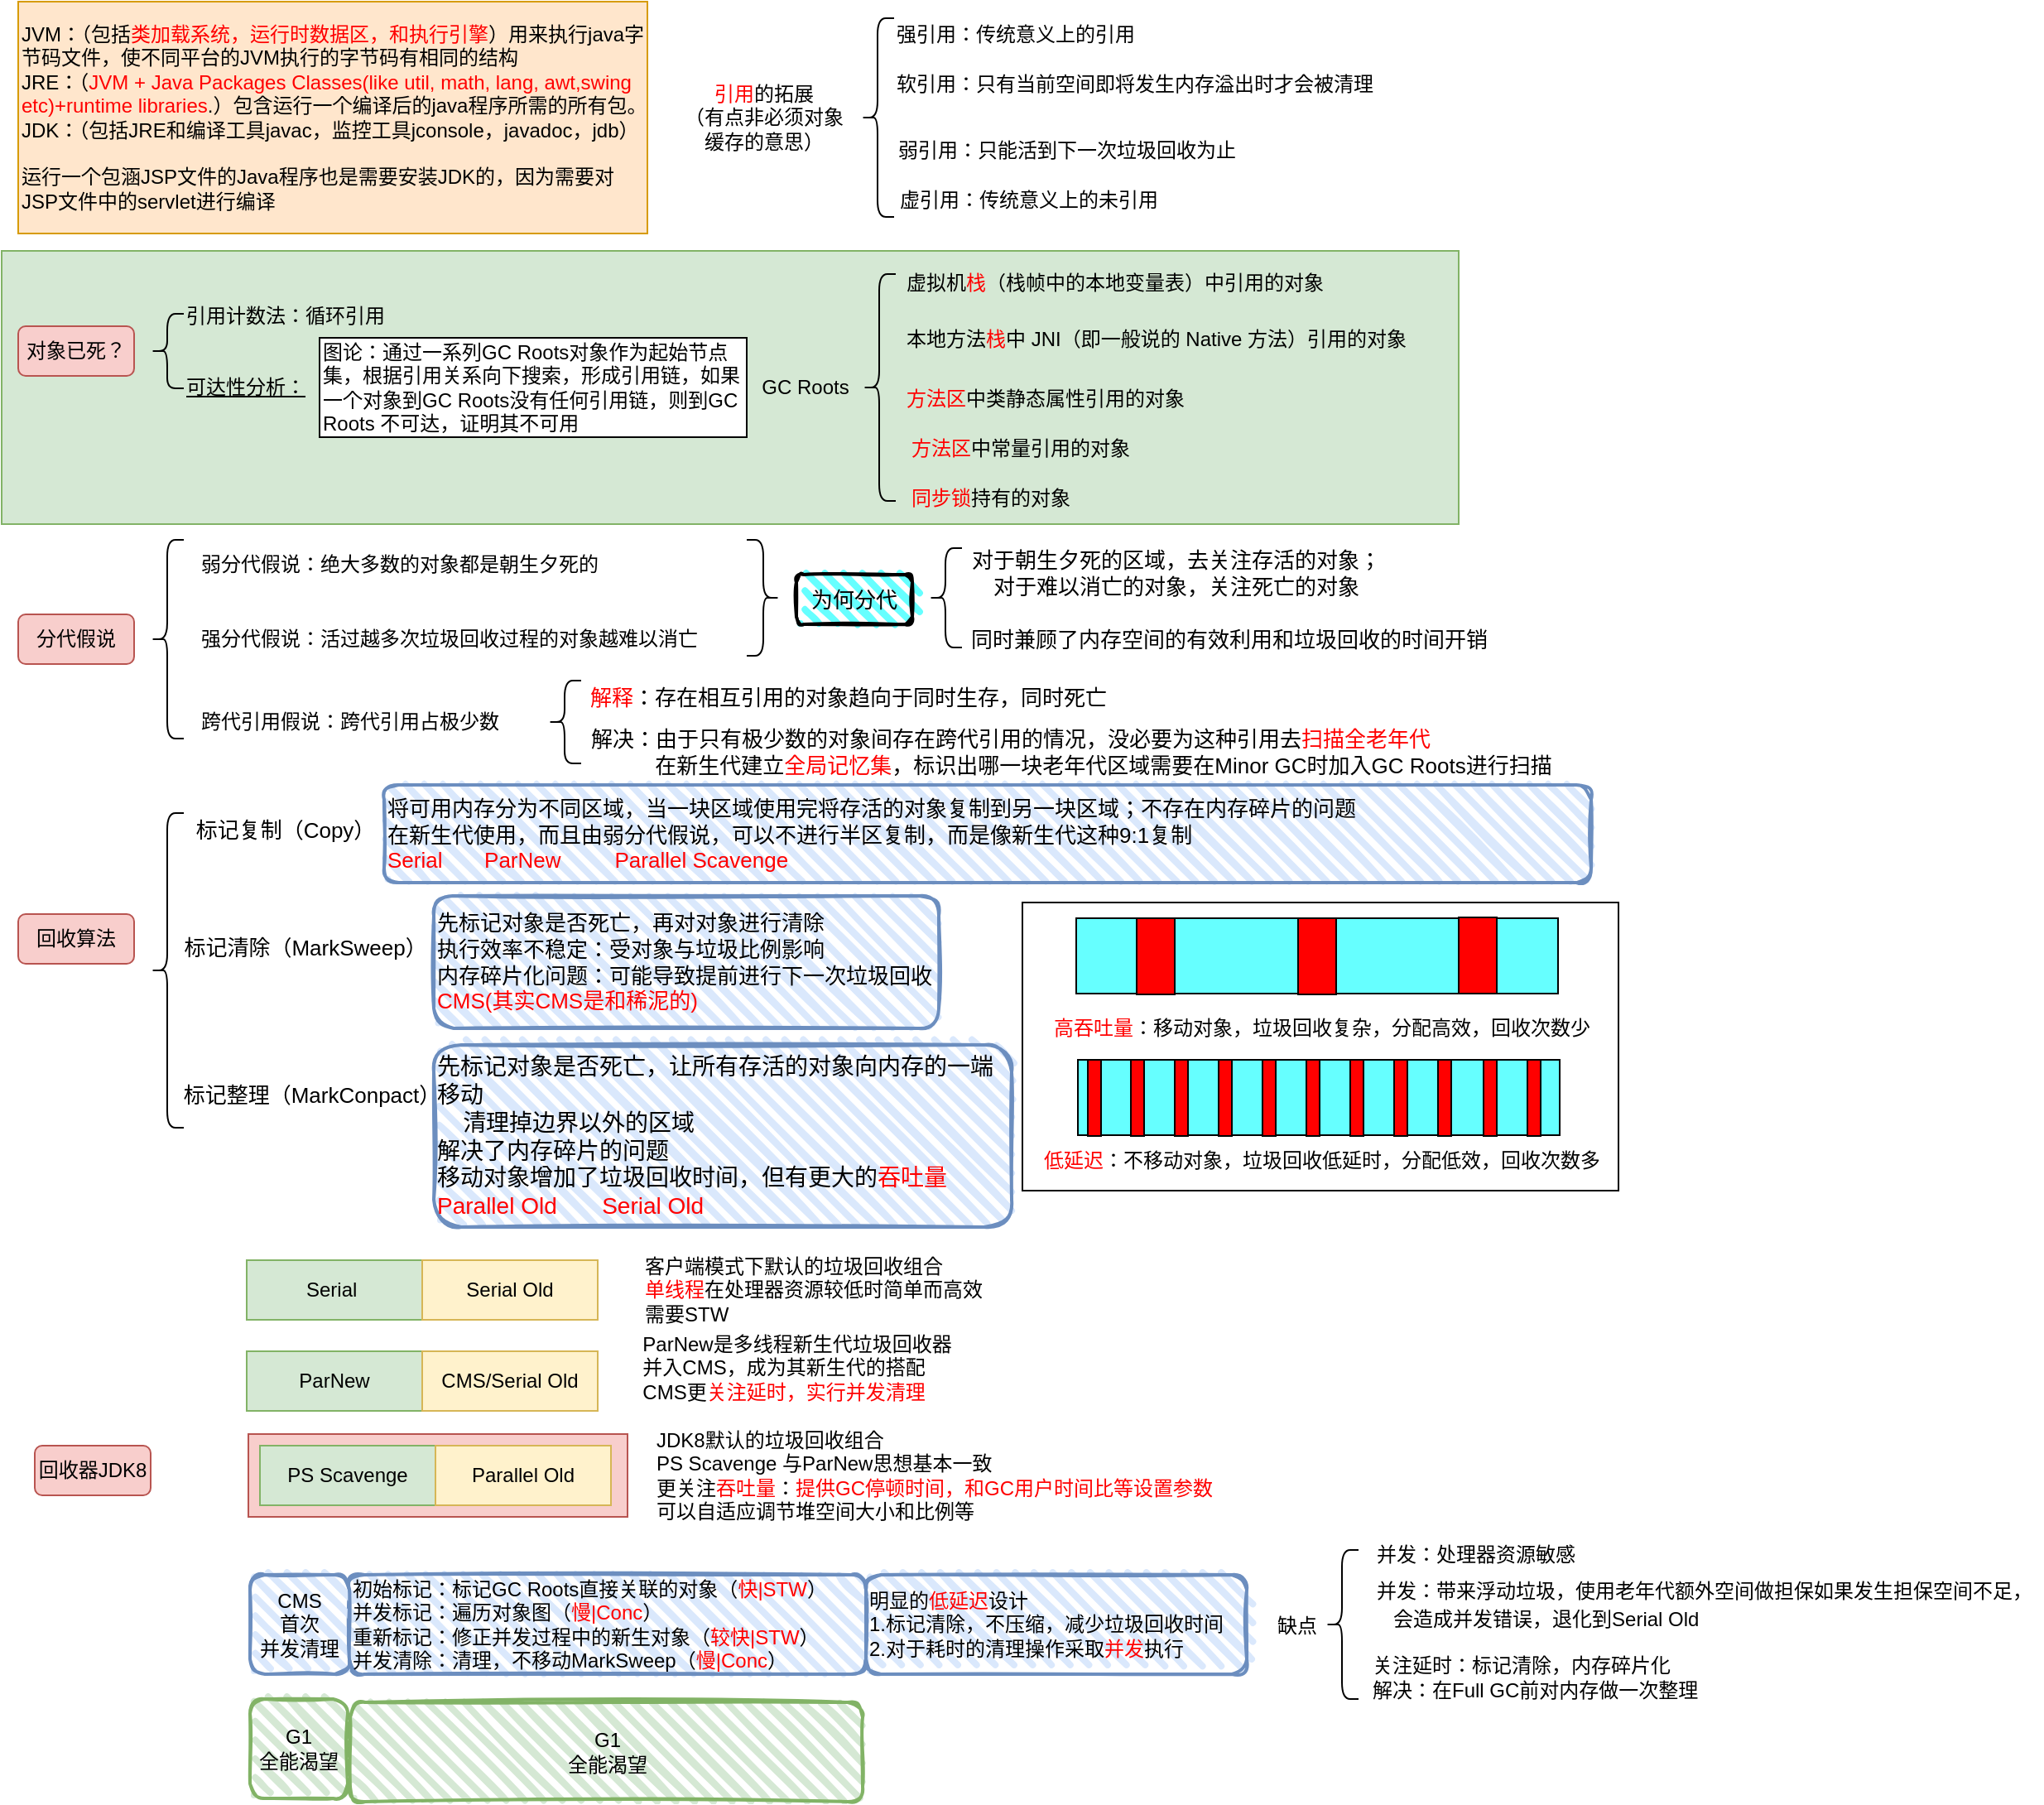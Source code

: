 <mxfile version="17.4.4" type="github">
  <diagram id="cyJsS7ivkHpWse9aPu4b" name="Page-1">
    <mxGraphModel dx="981" dy="548" grid="1" gridSize="10" guides="1" tooltips="1" connect="1" arrows="1" fold="1" page="1" pageScale="1" pageWidth="850" pageHeight="1100" math="0" shadow="0">
      <root>
        <mxCell id="0" />
        <mxCell id="1" parent="0" />
        <mxCell id="plugZ318Kx3CzQZgdIX9-83" value="" style="rounded=0;whiteSpace=wrap;html=1;shadow=0;fontSize=12;strokeColor=#b85450;fillColor=#f8cecc;" parent="1" vertex="1">
          <mxGeometry x="149" y="875" width="229" height="50" as="geometry" />
        </mxCell>
        <mxCell id="plugZ318Kx3CzQZgdIX9-18" value="" style="rounded=0;whiteSpace=wrap;html=1;fillColor=#d5e8d4;strokeColor=#82b366;" parent="1" vertex="1">
          <mxGeometry y="160.5" width="880" height="165" as="geometry" />
        </mxCell>
        <mxCell id="mPPLmPChkx4s_wyopT-2-1" value="JVM：（包括&lt;font color=&quot;#ff0000&quot;&gt;类加载系统，运行时数据区，和执行引擎&lt;/font&gt;）用来执行java字节码文件，使不同平台的JVM执行的字节码有相同的结构&lt;br&gt;JRE：（&lt;font color=&quot;#ff0000&quot;&gt;JVM + Java Packages Classes(like util, math, lang, awt,swing etc)+runtime libraries&lt;/font&gt;.）包含运行一个编译后的java程序所需的所有包。&lt;br&gt;JDK：（包括JRE和编译工具javac，监控工具jconsole，javadoc，jdb）&lt;br&gt;&lt;br&gt;运行一个包涵JSP文件的Java程序也是需要安装JDK的，因为需要对JSP文件中的servlet进行编译" style="rounded=0;whiteSpace=wrap;html=1;align=left;fillColor=#ffe6cc;strokeColor=#d79b00;" parent="1" vertex="1">
          <mxGeometry x="10" y="10" width="380" height="140" as="geometry" />
        </mxCell>
        <mxCell id="plugZ318Kx3CzQZgdIX9-1" value="对象已死？" style="rounded=1;whiteSpace=wrap;html=1;fillColor=#f8cecc;strokeColor=#b85450;" parent="1" vertex="1">
          <mxGeometry x="10" y="206" width="70" height="30" as="geometry" />
        </mxCell>
        <mxCell id="plugZ318Kx3CzQZgdIX9-2" value="" style="shape=curlyBracket;whiteSpace=wrap;html=1;rounded=1;" parent="1" vertex="1">
          <mxGeometry x="90" y="198.5" width="20" height="45" as="geometry" />
        </mxCell>
        <mxCell id="plugZ318Kx3CzQZgdIX9-6" value="引用计数法：循环引用" style="text;html=1;align=center;verticalAlign=middle;resizable=0;points=[];autosize=1;strokeColor=none;fillColor=none;" parent="1" vertex="1">
          <mxGeometry x="101" y="190" width="140" height="20" as="geometry" />
        </mxCell>
        <mxCell id="plugZ318Kx3CzQZgdIX9-7" value="&lt;u&gt;可达性分析：&lt;/u&gt;" style="text;html=1;align=center;verticalAlign=middle;resizable=0;points=[];autosize=1;strokeColor=none;fillColor=none;" parent="1" vertex="1">
          <mxGeometry x="102" y="233" width="90" height="20" as="geometry" />
        </mxCell>
        <mxCell id="plugZ318Kx3CzQZgdIX9-9" value="图论：通过一系列GC Roots对象作为起始节点集，根据引用关系向下搜索，形成引用链，如果一个对象到GC Roots没有任何引用链，则到GC Roots 不可达，证明其不可用" style="rounded=0;whiteSpace=wrap;html=1;align=left;" parent="1" vertex="1">
          <mxGeometry x="192" y="213" width="258" height="60" as="geometry" />
        </mxCell>
        <mxCell id="plugZ318Kx3CzQZgdIX9-10" value="" style="shape=curlyBracket;whiteSpace=wrap;html=1;rounded=1;" parent="1" vertex="1">
          <mxGeometry x="520" y="174.5" width="20" height="137" as="geometry" />
        </mxCell>
        <mxCell id="plugZ318Kx3CzQZgdIX9-11" value="虚拟机&lt;font color=&quot;#ff0000&quot;&gt;栈&lt;/font&gt;（栈帧中的本地变量表）中引用的对象" style="text;html=1;align=center;verticalAlign=middle;resizable=0;points=[];autosize=1;strokeColor=none;fillColor=none;" parent="1" vertex="1">
          <mxGeometry x="537" y="170" width="270" height="20" as="geometry" />
        </mxCell>
        <mxCell id="plugZ318Kx3CzQZgdIX9-13" value="本地方法&lt;font color=&quot;#ff0000&quot;&gt;栈&lt;/font&gt;中 JNI（即一般说的 Native 方法）引用的对象" style="text;html=1;align=center;verticalAlign=middle;resizable=0;points=[];autosize=1;strokeColor=none;fillColor=none;" parent="1" vertex="1">
          <mxGeometry x="537" y="203.5" width="320" height="20" as="geometry" />
        </mxCell>
        <mxCell id="plugZ318Kx3CzQZgdIX9-14" value="&lt;font color=&quot;#ff0000&quot;&gt;方法区&lt;/font&gt;中类静态属性引用的对象" style="text;html=1;align=center;verticalAlign=middle;resizable=0;points=[];autosize=1;strokeColor=none;fillColor=none;" parent="1" vertex="1">
          <mxGeometry x="540" y="240" width="180" height="20" as="geometry" />
        </mxCell>
        <mxCell id="plugZ318Kx3CzQZgdIX9-15" value="&lt;font color=&quot;#ff0000&quot;&gt;方法区&lt;/font&gt;中常量引用的对象" style="text;html=1;align=center;verticalAlign=middle;resizable=0;points=[];autosize=1;strokeColor=none;fillColor=none;" parent="1" vertex="1">
          <mxGeometry x="540" y="270" width="150" height="20" as="geometry" />
        </mxCell>
        <mxCell id="plugZ318Kx3CzQZgdIX9-16" value="&lt;font color=&quot;#000000&quot;&gt;GC Roots&lt;/font&gt;" style="text;html=1;align=center;verticalAlign=middle;resizable=0;points=[];autosize=1;strokeColor=none;fillColor=none;fontColor=#FF0000;" parent="1" vertex="1">
          <mxGeometry x="450" y="233" width="70" height="20" as="geometry" />
        </mxCell>
        <mxCell id="plugZ318Kx3CzQZgdIX9-17" value="&lt;font color=&quot;#ff0000&quot;&gt;同步锁&lt;/font&gt;持有的对象" style="text;html=1;align=center;verticalAlign=middle;resizable=0;points=[];autosize=1;strokeColor=none;fillColor=none;" parent="1" vertex="1">
          <mxGeometry x="542" y="300" width="110" height="20" as="geometry" />
        </mxCell>
        <mxCell id="plugZ318Kx3CzQZgdIX9-19" value="引用&lt;font color=&quot;#000000&quot;&gt;的拓展&lt;br&gt;（有点非必须对象&lt;br&gt;缓存的意思）&lt;br&gt;&lt;/font&gt;" style="text;html=1;align=center;verticalAlign=middle;resizable=0;points=[];autosize=1;strokeColor=none;fillColor=none;fontColor=#FF0000;" parent="1" vertex="1">
          <mxGeometry x="405" y="55" width="110" height="50" as="geometry" />
        </mxCell>
        <mxCell id="plugZ318Kx3CzQZgdIX9-21" value="" style="shape=curlyBracket;whiteSpace=wrap;html=1;rounded=1;fontColor=#000000;" parent="1" vertex="1">
          <mxGeometry x="519" y="20" width="20" height="120" as="geometry" />
        </mxCell>
        <mxCell id="plugZ318Kx3CzQZgdIX9-22" value="强引用：传统意义上的引用" style="text;html=1;align=center;verticalAlign=middle;resizable=0;points=[];autosize=1;strokeColor=none;fillColor=none;fontColor=#000000;" parent="1" vertex="1">
          <mxGeometry x="532" y="20" width="160" height="20" as="geometry" />
        </mxCell>
        <mxCell id="plugZ318Kx3CzQZgdIX9-23" value="软引用：只有当前空间即将发生内存溢出时才会被清理" style="text;html=1;align=center;verticalAlign=middle;resizable=0;points=[];autosize=1;strokeColor=none;fillColor=none;fontColor=#000000;" parent="1" vertex="1">
          <mxGeometry x="534" y="50" width="300" height="20" as="geometry" />
        </mxCell>
        <mxCell id="plugZ318Kx3CzQZgdIX9-24" value="弱引用：只能活到下一次垃圾回收为止" style="text;html=1;align=center;verticalAlign=middle;resizable=0;points=[];autosize=1;strokeColor=none;fillColor=none;fontColor=#000000;" parent="1" vertex="1">
          <mxGeometry x="533" y="90" width="220" height="20" as="geometry" />
        </mxCell>
        <mxCell id="plugZ318Kx3CzQZgdIX9-25" value="虚引用：传统意义上的未引用" style="text;html=1;align=center;verticalAlign=middle;resizable=0;points=[];autosize=1;strokeColor=none;fillColor=none;fontColor=#000000;" parent="1" vertex="1">
          <mxGeometry x="535" y="120" width="170" height="20" as="geometry" />
        </mxCell>
        <mxCell id="plugZ318Kx3CzQZgdIX9-26" value="分代假说" style="rounded=1;whiteSpace=wrap;html=1;fillColor=#f8cecc;strokeColor=#b85450;" parent="1" vertex="1">
          <mxGeometry x="10" y="380" width="70" height="30" as="geometry" />
        </mxCell>
        <mxCell id="plugZ318Kx3CzQZgdIX9-27" value="" style="shape=curlyBracket;whiteSpace=wrap;html=1;rounded=1;fontColor=#FF0000;" parent="1" vertex="1">
          <mxGeometry x="90" y="335" width="20" height="120" as="geometry" />
        </mxCell>
        <mxCell id="plugZ318Kx3CzQZgdIX9-28" value="&lt;font color=&quot;#000000&quot;&gt;弱分代假说：绝大多数的对象都是朝生夕死的&lt;/font&gt;" style="text;html=1;align=center;verticalAlign=middle;resizable=0;points=[];autosize=1;strokeColor=none;fillColor=none;fontColor=#FF0000;" parent="1" vertex="1">
          <mxGeometry x="110" y="340" width="260" height="20" as="geometry" />
        </mxCell>
        <mxCell id="plugZ318Kx3CzQZgdIX9-29" value="强分代假说：活过越多次垃圾回收过程的对象越难以消亡" style="text;html=1;align=center;verticalAlign=middle;resizable=0;points=[];autosize=1;strokeColor=none;fillColor=none;fontColor=#000000;" parent="1" vertex="1">
          <mxGeometry x="110" y="385" width="320" height="20" as="geometry" />
        </mxCell>
        <mxCell id="plugZ318Kx3CzQZgdIX9-30" value="跨代引用假说：跨代引用占极少数" style="text;html=1;align=center;verticalAlign=middle;resizable=0;points=[];autosize=1;strokeColor=none;fillColor=none;fontColor=#000000;" parent="1" vertex="1">
          <mxGeometry x="110" y="435" width="200" height="20" as="geometry" />
        </mxCell>
        <mxCell id="plugZ318Kx3CzQZgdIX9-31" value="" style="shape=curlyBracket;whiteSpace=wrap;html=1;rounded=1;flipH=1;fontColor=#000000;" parent="1" vertex="1">
          <mxGeometry x="450" y="335" width="20" height="70" as="geometry" />
        </mxCell>
        <mxCell id="plugZ318Kx3CzQZgdIX9-34" value="&lt;font style=&quot;font-size: 13px&quot;&gt;为何分代&lt;/font&gt;" style="rounded=1;whiteSpace=wrap;html=1;strokeWidth=2;fillWeight=4;hachureGap=8;hachureAngle=45;fillColor=#66FFFF;sketch=1;shadow=0;fontColor=#000000;" parent="1" vertex="1">
          <mxGeometry x="480" y="356" width="70" height="30" as="geometry" />
        </mxCell>
        <mxCell id="plugZ318Kx3CzQZgdIX9-35" value="" style="shape=curlyBracket;whiteSpace=wrap;html=1;rounded=1;shadow=0;fontSize=13;fontColor=#000000;fillColor=#66FFFF;" parent="1" vertex="1">
          <mxGeometry x="560" y="340" width="20" height="60" as="geometry" />
        </mxCell>
        <mxCell id="plugZ318Kx3CzQZgdIX9-36" value="对于朝生夕死的区域，去关注存活的对象；&lt;br&gt;对于难以消亡的对象，关注死亡的对象" style="text;html=1;align=center;verticalAlign=middle;resizable=0;points=[];autosize=1;strokeColor=none;fillColor=none;fontSize=13;fontColor=#000000;" parent="1" vertex="1">
          <mxGeometry x="579" y="335" width="260" height="40" as="geometry" />
        </mxCell>
        <mxCell id="plugZ318Kx3CzQZgdIX9-37" value="同时兼顾了内存空间的有效利用和垃圾回收的时间开销" style="text;html=1;align=center;verticalAlign=middle;resizable=0;points=[];autosize=1;strokeColor=none;fillColor=none;fontSize=13;fontColor=#000000;" parent="1" vertex="1">
          <mxGeometry x="576" y="385" width="330" height="20" as="geometry" />
        </mxCell>
        <mxCell id="plugZ318Kx3CzQZgdIX9-38" value="" style="shape=curlyBracket;whiteSpace=wrap;html=1;rounded=1;shadow=0;fontSize=13;fontColor=#000000;fillColor=#66FFFF;" parent="1" vertex="1">
          <mxGeometry x="330" y="420" width="20" height="50" as="geometry" />
        </mxCell>
        <mxCell id="plugZ318Kx3CzQZgdIX9-39" value="&lt;font color=&quot;#ff0000&quot;&gt;解释&lt;/font&gt;：存在相互引用的对象趋向于同时生存，同时死亡" style="text;html=1;align=center;verticalAlign=middle;resizable=0;points=[];autosize=1;strokeColor=none;fillColor=none;fontSize=13;fontColor=#000000;" parent="1" vertex="1">
          <mxGeometry x="346" y="420" width="330" height="20" as="geometry" />
        </mxCell>
        <mxCell id="plugZ318Kx3CzQZgdIX9-42" value="&lt;font color=&quot;#000000&quot;&gt;解决：由于只有极少数的对象间存在跨代引用的情况，没必要为这种引用去&lt;/font&gt;扫描全老年代&lt;br&gt;&lt;font color=&quot;#000000&quot;&gt;&amp;nbsp; &amp;nbsp; &amp;nbsp; &amp;nbsp; &amp;nbsp; &amp;nbsp; &amp;nbsp; &amp;nbsp; &amp;nbsp; &amp;nbsp; &amp;nbsp; &amp;nbsp; &amp;nbsp; &amp;nbsp; &amp;nbsp; &amp;nbsp;在新生代建立&lt;/font&gt;全局记忆集&lt;font color=&quot;#000000&quot;&gt;，标识出哪一块老年代区域需要在Minor GC时加入GC Roots进行扫描&lt;/font&gt;" style="text;html=1;align=center;verticalAlign=middle;resizable=0;points=[];autosize=1;strokeColor=none;fillColor=none;fontSize=13;fontColor=#FF0000;" parent="1" vertex="1">
          <mxGeometry x="274" y="443" width="670" height="40" as="geometry" />
        </mxCell>
        <mxCell id="plugZ318Kx3CzQZgdIX9-43" value="回收算法" style="rounded=1;whiteSpace=wrap;html=1;fillColor=#f8cecc;strokeColor=#b85450;" parent="1" vertex="1">
          <mxGeometry x="10" y="561" width="70" height="30" as="geometry" />
        </mxCell>
        <mxCell id="plugZ318Kx3CzQZgdIX9-44" value="回收器JDK8" style="rounded=1;whiteSpace=wrap;html=1;fillColor=#f8cecc;strokeColor=#b85450;" parent="1" vertex="1">
          <mxGeometry x="20" y="882" width="70" height="30" as="geometry" />
        </mxCell>
        <mxCell id="plugZ318Kx3CzQZgdIX9-45" value="" style="shape=curlyBracket;whiteSpace=wrap;html=1;rounded=1;shadow=0;fontSize=13;fontColor=#FF0000;fillColor=#66FFFF;" parent="1" vertex="1">
          <mxGeometry x="90" y="500" width="20" height="190" as="geometry" />
        </mxCell>
        <mxCell id="plugZ318Kx3CzQZgdIX9-46" value="&lt;font color=&quot;#000000&quot;&gt;标记复制（Copy）&lt;/font&gt;" style="text;html=1;align=center;verticalAlign=middle;resizable=0;points=[];autosize=1;strokeColor=none;fillColor=none;fontSize=13;fontColor=#FF0000;" parent="1" vertex="1">
          <mxGeometry x="111" y="500" width="120" height="20" as="geometry" />
        </mxCell>
        <mxCell id="plugZ318Kx3CzQZgdIX9-49" value="将可用内存分为不同区域，当一块区域使用完将存活的对象复制到另一块区域；不存在内存碎片的问题&lt;br&gt;在新生代使用，而且由弱分代假说，可以不进行半区复制，而是像新生代这种9:1复制&lt;br&gt;&lt;font color=&quot;#ff0000&quot;&gt;Serial&amp;nbsp; &amp;nbsp; &amp;nbsp; &amp;nbsp;ParNew&amp;nbsp; &amp;nbsp; &amp;nbsp; &amp;nbsp; &amp;nbsp;Parallel Scavenge&lt;/font&gt;" style="rounded=1;whiteSpace=wrap;html=1;strokeWidth=2;fillWeight=4;hachureGap=8;hachureAngle=45;fillColor=#dae8fc;sketch=1;shadow=0;fontSize=13;strokeColor=#6c8ebf;align=left;" parent="1" vertex="1">
          <mxGeometry x="231" y="483" width="729" height="59" as="geometry" />
        </mxCell>
        <mxCell id="plugZ318Kx3CzQZgdIX9-50" value="标记清除（MarkSweep）" style="text;html=1;align=center;verticalAlign=middle;resizable=0;points=[];autosize=1;strokeColor=none;fillColor=none;fontSize=13;fontColor=#000000;" parent="1" vertex="1">
          <mxGeometry x="103" y="571" width="160" height="20" as="geometry" />
        </mxCell>
        <mxCell id="plugZ318Kx3CzQZgdIX9-51" value="&lt;font style=&quot;font-size: 13px&quot;&gt;先标记对象是否死亡，再对对象进行清除&lt;br&gt;执行效率不稳定：受对象与垃圾比例影响&lt;br&gt;内存碎片化问题：可能导致提前进行下一次垃圾回收&lt;br&gt;&lt;font color=&quot;#ff0000&quot; style=&quot;font-size: 13px&quot;&gt;CMS(其实CMS是和稀泥的)&lt;/font&gt;&lt;/font&gt;" style="rounded=1;whiteSpace=wrap;html=1;strokeWidth=2;fillWeight=4;hachureGap=8;hachureAngle=45;fillColor=#dae8fc;sketch=1;shadow=0;fontSize=13;strokeColor=#6c8ebf;align=left;" parent="1" vertex="1">
          <mxGeometry x="261" y="550" width="305" height="80" as="geometry" />
        </mxCell>
        <mxCell id="plugZ318Kx3CzQZgdIX9-52" value="标记整理（MarkConpact）" style="text;html=1;align=center;verticalAlign=middle;resizable=0;points=[];autosize=1;strokeColor=none;fillColor=none;fontSize=13;fontColor=#000000;" parent="1" vertex="1">
          <mxGeometry x="102" y="660" width="170" height="20" as="geometry" />
        </mxCell>
        <mxCell id="plugZ318Kx3CzQZgdIX9-53" value="&lt;font style=&quot;font-size: 14px&quot;&gt;先标记对象是否死亡，让所有存活的对象向内存的一端移动&lt;br&gt;&lt;span style=&quot;white-space: pre&quot;&gt; &lt;/span&gt;&lt;span style=&quot;white-space: pre&quot;&gt; &lt;/span&gt;&lt;span style=&quot;white-space: pre&quot;&gt; &lt;/span&gt;&lt;span style=&quot;white-space: pre&quot;&gt; &lt;/span&gt;清理掉边界以外的区域&lt;br&gt;解决了内存碎片的问题&lt;br&gt;移动对象增加了垃圾回收时间，但有更大的&lt;/font&gt;&lt;font color=&quot;#ff0000&quot; style=&quot;font-size: 14px&quot;&gt;&lt;font style=&quot;font-size: 14px&quot;&gt;吞吐量&lt;br&gt;Parallel Old&amp;nbsp; &amp;nbsp; &amp;nbsp; &amp;nbsp;Serial Old&amp;nbsp; &amp;nbsp; &amp;nbsp; &amp;nbsp;&lt;/font&gt;&lt;br&gt;&lt;/font&gt;" style="rounded=1;whiteSpace=wrap;html=1;strokeWidth=2;fillWeight=4;hachureGap=8;hachureAngle=45;fillColor=#dae8fc;sketch=1;shadow=0;fontSize=13;strokeColor=#6c8ebf;align=left;" parent="1" vertex="1">
          <mxGeometry x="261" y="640" width="349" height="110" as="geometry" />
        </mxCell>
        <mxCell id="plugZ318Kx3CzQZgdIX9-54" value="" style="rounded=0;whiteSpace=wrap;html=1;shadow=0;fontSize=13;" parent="1" vertex="1">
          <mxGeometry x="616.5" y="554" width="360" height="174" as="geometry" />
        </mxCell>
        <mxCell id="plugZ318Kx3CzQZgdIX9-55" value="" style="rounded=0;whiteSpace=wrap;html=1;shadow=0;fontSize=13;fontColor=#FF0000;fillColor=#66FFFF;" parent="1" vertex="1">
          <mxGeometry x="649" y="563.5" width="291" height="45.5" as="geometry" />
        </mxCell>
        <mxCell id="plugZ318Kx3CzQZgdIX9-56" value="" style="rounded=0;whiteSpace=wrap;html=1;shadow=0;fontSize=13;fontColor=#FF0000;fillColor=#66FFFF;" parent="1" vertex="1">
          <mxGeometry x="650" y="649" width="291" height="45.5" as="geometry" />
        </mxCell>
        <mxCell id="plugZ318Kx3CzQZgdIX9-57" value="" style="rounded=0;whiteSpace=wrap;html=1;shadow=0;fontSize=13;fontColor=#FF0000;fillColor=#FF0000;" parent="1" vertex="1">
          <mxGeometry x="685.5" y="563.5" width="23" height="46" as="geometry" />
        </mxCell>
        <mxCell id="plugZ318Kx3CzQZgdIX9-58" value="" style="rounded=0;whiteSpace=wrap;html=1;shadow=0;fontSize=13;fontColor=#FF0000;fillColor=#FF0000;" parent="1" vertex="1">
          <mxGeometry x="783" y="563.5" width="23" height="46" as="geometry" />
        </mxCell>
        <mxCell id="plugZ318Kx3CzQZgdIX9-60" value="" style="rounded=0;whiteSpace=wrap;html=1;shadow=0;fontSize=13;fontColor=#FF0000;fillColor=#FF0000;" parent="1" vertex="1">
          <mxGeometry x="880" y="563" width="23" height="46" as="geometry" />
        </mxCell>
        <mxCell id="plugZ318Kx3CzQZgdIX9-61" value="" style="rounded=0;whiteSpace=wrap;html=1;shadow=0;fontSize=13;fontColor=#FF0000;fillColor=#FF0000;" parent="1" vertex="1">
          <mxGeometry x="682" y="649" width="8" height="46" as="geometry" />
        </mxCell>
        <mxCell id="plugZ318Kx3CzQZgdIX9-62" value="" style="rounded=0;whiteSpace=wrap;html=1;shadow=0;fontSize=13;fontColor=#FF0000;fillColor=#FF0000;" parent="1" vertex="1">
          <mxGeometry x="708.5" y="649" width="8" height="46" as="geometry" />
        </mxCell>
        <mxCell id="plugZ318Kx3CzQZgdIX9-63" value="" style="rounded=0;whiteSpace=wrap;html=1;shadow=0;fontSize=13;fontColor=#FF0000;fillColor=#FF0000;" parent="1" vertex="1">
          <mxGeometry x="735" y="649" width="8" height="46" as="geometry" />
        </mxCell>
        <mxCell id="plugZ318Kx3CzQZgdIX9-64" value="" style="rounded=0;whiteSpace=wrap;html=1;shadow=0;fontSize=13;fontColor=#FF0000;fillColor=#FF0000;" parent="1" vertex="1">
          <mxGeometry x="761.5" y="649" width="8" height="46" as="geometry" />
        </mxCell>
        <mxCell id="plugZ318Kx3CzQZgdIX9-65" value="" style="rounded=0;whiteSpace=wrap;html=1;shadow=0;fontSize=13;fontColor=#FF0000;fillColor=#FF0000;" parent="1" vertex="1">
          <mxGeometry x="788" y="649" width="8" height="46" as="geometry" />
        </mxCell>
        <mxCell id="plugZ318Kx3CzQZgdIX9-66" value="" style="rounded=0;whiteSpace=wrap;html=1;shadow=0;fontSize=13;fontColor=#FF0000;fillColor=#FF0000;" parent="1" vertex="1">
          <mxGeometry x="814.5" y="649" width="8" height="46" as="geometry" />
        </mxCell>
        <mxCell id="plugZ318Kx3CzQZgdIX9-67" value="" style="rounded=0;whiteSpace=wrap;html=1;shadow=0;fontSize=13;fontColor=#FF0000;fillColor=#FF0000;" parent="1" vertex="1">
          <mxGeometry x="841" y="649" width="8" height="46" as="geometry" />
        </mxCell>
        <mxCell id="plugZ318Kx3CzQZgdIX9-68" value="c&lt;span style=&quot;color: rgba(0 , 0 , 0 , 0) ; font-family: monospace ; font-size: 0px&quot;&gt;%3CmxGraphModel%3E%3Croot%3E%3CmxCell%20id%3D%220%22%2F%3E%3CmxCell%20id%3D%221%22%20parent%3D%220%22%2F%3E%3CmxCell%20id%3D%222%22%20value%3D%22%22%20style%3D%22rounded%3D0%3BwhiteSpace%3Dwrap%3Bhtml%3D1%3Bshadow%3D0%3BfontSize%3D13%3BfontColor%3D%23FF0000%3BfillColor%3D%23FF0000%3B%22%20vertex%3D%221%22%20parent%3D%221%22%3E%3CmxGeometry%20x%3D%22682%22%20y%3D%22640%22%20width%3D%228%22%20height%3D%2246%22%20as%3D%22geometry%22%2F%3E%3C%2FmxCell%3E%3CmxCell%20id%3D%223%22%20value%3D%22%22%20style%3D%22rounded%3D0%3BwhiteSpace%3Dwrap%3Bhtml%3D1%3Bshadow%3D0%3BfontSize%3D13%3BfontColor%3D%23FF0000%3BfillColor%3D%23FF0000%3B%22%20vertex%3D%221%22%20parent%3D%221%22%3E%3CmxGeometry%20x%3D%22708.5%22%20y%3D%22640%22%20width%3D%228%22%20height%3D%2246%22%20as%3D%22geometry%22%2F%3E%3C%2FmxCell%3E%3CmxCell%20id%3D%224%22%20value%3D%22%22%20style%3D%22rounded%3D0%3BwhiteSpace%3Dwrap%3Bhtml%3D1%3Bshadow%3D0%3BfontSize%3D13%3BfontColor%3D%23FF0000%3BfillColor%3D%23FF0000%3B%22%20vertex%3D%221%22%20parent%3D%221%22%3E%3CmxGeometry%20x%3D%22735%22%20y%3D%22640%22%20width%3D%228%22%20height%3D%2246%22%20as%3D%22geometry%22%2F%3E%3C%2FmxCell%3E%3CmxCell%20id%3D%225%22%20value%3D%22%22%20style%3D%22rounded%3D0%3BwhiteSpace%3Dwrap%3Bhtml%3D1%3Bshadow%3D0%3BfontSize%3D13%3BfontColor%3D%23FF0000%3BfillColor%3D%23FF0000%3B%22%20vertex%3D%221%22%20parent%3D%221%22%3E%3CmxGeometry%20x%3D%22761.5%22%20y%3D%22640%22%20width%3D%228%22%20height%3D%2246%22%20as%3D%22geometry%22%2F%3E%3C%2FmxCell%3E%3C%2Froot%3E%3C%2FmxGraphModel%3E&lt;/span&gt;&lt;span style=&quot;color: rgba(0 , 0 , 0 , 0) ; font-family: monospace ; font-size: 0px&quot;&gt;%3CmxGraphModel%3E%3Croot%3E%3CmxCell%20id%3D%220%22%2F%3E%3CmxCell%20id%3D%221%22%20parent%3D%220%22%2F%3E%3CmxCell%20id%3D%222%22%20value%3D%22%22%20style%3D%22rounded%3D0%3BwhiteSpace%3Dwrap%3Bhtml%3D1%3Bshadow%3D0%3BfontSize%3D13%3BfontColor%3D%23FF0000%3BfillColor%3D%23FF0000%3B%22%20vertex%3D%221%22%20parent%3D%221%22%3E%3CmxGeometry%20x%3D%22682%22%20y%3D%22640%22%20width%3D%228%22%20height%3D%2246%22%20as%3D%22geometry%22%2F%3E%3C%2FmxCell%3E%3CmxCell%20id%3D%223%22%20value%3D%22%22%20style%3D%22rounded%3D0%3BwhiteSpace%3Dwrap%3Bhtml%3D1%3Bshadow%3D0%3BfontSize%3D13%3BfontColor%3D%23FF0000%3BfillColor%3D%23FF0000%3B%22%20vertex%3D%221%22%20parent%3D%221%22%3E%3CmxGeometry%20x%3D%22708.5%22%20y%3D%22640%22%20width%3D%228%22%20height%3D%2246%22%20as%3D%22geometry%22%2F%3E%3C%2FmxCell%3E%3CmxCell%20id%3D%224%22%20value%3D%22%22%20style%3D%22rounded%3D0%3BwhiteSpace%3Dwrap%3Bhtml%3D1%3Bshadow%3D0%3BfontSize%3D13%3BfontColor%3D%23FF0000%3BfillColor%3D%23FF0000%3B%22%20vertex%3D%221%22%20parent%3D%221%22%3E%3CmxGeometry%20x%3D%22735%22%20y%3D%22640%22%20width%3D%228%22%20height%3D%2246%22%20as%3D%22geometry%22%2F%3E%3C%2FmxCell%3E%3CmxCell%20id%3D%225%22%20value%3D%22%22%20style%3D%22rounded%3D0%3BwhiteSpace%3Dwrap%3Bhtml%3D1%3Bshadow%3D0%3BfontSize%3D13%3BfontColor%3D%23FF0000%3BfillColor%3D%23FF0000%3B%22%20vertex%3D%221%22%20parent%3D%221%22%3E%3CmxGeometry%20x%3D%22761.5%22%20y%3D%22640%22%20width%3D%228%22%20height%3D%2246%22%20as%3D%22geometry%22%2F%3E%3C%2FmxCell%3E%3C%2Froot%3E%3C%2FmxGraphModel%3E&lt;/span&gt;" style="rounded=0;whiteSpace=wrap;html=1;shadow=0;fontSize=13;fontColor=#FF0000;fillColor=#FF0000;" parent="1" vertex="1">
          <mxGeometry x="867.5" y="649" width="8" height="46" as="geometry" />
        </mxCell>
        <mxCell id="plugZ318Kx3CzQZgdIX9-69" value="c&lt;span style=&quot;color: rgba(0 , 0 , 0 , 0) ; font-family: monospace ; font-size: 0px&quot;&gt;%3CmxGraphModel%3E%3Croot%3E%3CmxCell%20id%3D%220%22%2F%3E%3CmxCell%20id%3D%221%22%20parent%3D%220%22%2F%3E%3CmxCell%20id%3D%222%22%20value%3D%22%22%20style%3D%22rounded%3D0%3BwhiteSpace%3Dwrap%3Bhtml%3D1%3Bshadow%3D0%3BfontSize%3D13%3BfontColor%3D%23FF0000%3BfillColor%3D%23FF0000%3B%22%20vertex%3D%221%22%20parent%3D%221%22%3E%3CmxGeometry%20x%3D%22682%22%20y%3D%22640%22%20width%3D%228%22%20height%3D%2246%22%20as%3D%22geometry%22%2F%3E%3C%2FmxCell%3E%3CmxCell%20id%3D%223%22%20value%3D%22%22%20style%3D%22rounded%3D0%3BwhiteSpace%3Dwrap%3Bhtml%3D1%3Bshadow%3D0%3BfontSize%3D13%3BfontColor%3D%23FF0000%3BfillColor%3D%23FF0000%3B%22%20vertex%3D%221%22%20parent%3D%221%22%3E%3CmxGeometry%20x%3D%22708.5%22%20y%3D%22640%22%20width%3D%228%22%20height%3D%2246%22%20as%3D%22geometry%22%2F%3E%3C%2FmxCell%3E%3CmxCell%20id%3D%224%22%20value%3D%22%22%20style%3D%22rounded%3D0%3BwhiteSpace%3Dwrap%3Bhtml%3D1%3Bshadow%3D0%3BfontSize%3D13%3BfontColor%3D%23FF0000%3BfillColor%3D%23FF0000%3B%22%20vertex%3D%221%22%20parent%3D%221%22%3E%3CmxGeometry%20x%3D%22735%22%20y%3D%22640%22%20width%3D%228%22%20height%3D%2246%22%20as%3D%22geometry%22%2F%3E%3C%2FmxCell%3E%3CmxCell%20id%3D%225%22%20value%3D%22%22%20style%3D%22rounded%3D0%3BwhiteSpace%3Dwrap%3Bhtml%3D1%3Bshadow%3D0%3BfontSize%3D13%3BfontColor%3D%23FF0000%3BfillColor%3D%23FF0000%3B%22%20vertex%3D%221%22%20parent%3D%221%22%3E%3CmxGeometry%20x%3D%22761.5%22%20y%3D%22640%22%20width%3D%228%22%20height%3D%2246%22%20as%3D%22geometry%22%2F%3E%3C%2FmxCell%3E%3C%2Froot%3E%3C%2FmxGraphModel%3E&lt;/span&gt;&lt;span style=&quot;color: rgba(0 , 0 , 0 , 0) ; font-family: monospace ; font-size: 0px&quot;&gt;%3CmxGraphModel%3E%3Croot%3E%3CmxCell%20id%3D%220%22%2F%3E%3CmxCell%20id%3D%221%22%20parent%3D%220%22%2F%3E%3CmxCell%20id%3D%222%22%20value%3D%22%22%20style%3D%22rounded%3D0%3BwhiteSpace%3Dwrap%3Bhtml%3D1%3Bshadow%3D0%3BfontSize%3D13%3BfontColor%3D%23FF0000%3BfillColor%3D%23FF0000%3B%22%20vertex%3D%221%22%20parent%3D%221%22%3E%3CmxGeometry%20x%3D%22682%22%20y%3D%22640%22%20width%3D%228%22%20height%3D%2246%22%20as%3D%22geometry%22%2F%3E%3C%2FmxCell%3E%3CmxCell%20id%3D%223%22%20value%3D%22%22%20style%3D%22rounded%3D0%3BwhiteSpace%3Dwrap%3Bhtml%3D1%3Bshadow%3D0%3BfontSize%3D13%3BfontColor%3D%23FF0000%3BfillColor%3D%23FF0000%3B%22%20vertex%3D%221%22%20parent%3D%221%22%3E%3CmxGeometry%20x%3D%22708.5%22%20y%3D%22640%22%20width%3D%228%22%20height%3D%2246%22%20as%3D%22geometry%22%2F%3E%3C%2FmxCell%3E%3CmxCell%20id%3D%224%22%20value%3D%22%22%20style%3D%22rounded%3D0%3BwhiteSpace%3Dwrap%3Bhtml%3D1%3Bshadow%3D0%3BfontSize%3D13%3BfontColor%3D%23FF0000%3BfillColor%3D%23FF0000%3B%22%20vertex%3D%221%22%20parent%3D%221%22%3E%3CmxGeometry%20x%3D%22735%22%20y%3D%22640%22%20width%3D%228%22%20height%3D%2246%22%20as%3D%22geometry%22%2F%3E%3C%2FmxCell%3E%3CmxCell%20id%3D%225%22%20value%3D%22%22%20style%3D%22rounded%3D0%3BwhiteSpace%3Dwrap%3Bhtml%3D1%3Bshadow%3D0%3BfontSize%3D13%3BfontColor%3D%23FF0000%3BfillColor%3D%23FF0000%3B%22%20vertex%3D%221%22%20parent%3D%221%22%3E%3CmxGeometry%20x%3D%22761.5%22%20y%3D%22640%22%20width%3D%228%22%20height%3D%2246%22%20as%3D%22geometry%22%2F%3E%3C%2FmxCell%3E%3C%2Froot%3E%3C%2FmxGraphModel%3E&lt;/span&gt;" style="rounded=0;whiteSpace=wrap;html=1;shadow=0;fontSize=13;fontColor=#FF0000;fillColor=#FF0000;" parent="1" vertex="1">
          <mxGeometry x="867.5" y="649" width="8" height="46" as="geometry" />
        </mxCell>
        <mxCell id="plugZ318Kx3CzQZgdIX9-70" value="" style="rounded=0;whiteSpace=wrap;html=1;shadow=0;fontSize=13;fontColor=#FF0000;fillColor=#FF0000;" parent="1" vertex="1">
          <mxGeometry x="895" y="649" width="8" height="46" as="geometry" />
        </mxCell>
        <mxCell id="plugZ318Kx3CzQZgdIX9-71" value="c&lt;span style=&quot;color: rgba(0 , 0 , 0 , 0) ; font-family: monospace ; font-size: 0px&quot;&gt;%3CmxGraphModel%3E%3Croot%3E%3CmxCell%20id%3D%220%22%2F%3E%3CmxCell%20id%3D%221%22%20parent%3D%220%22%2F%3E%3CmxCell%20id%3D%222%22%20value%3D%22%22%20style%3D%22rounded%3D0%3BwhiteSpace%3Dwrap%3Bhtml%3D1%3Bshadow%3D0%3BfontSize%3D13%3BfontColor%3D%23FF0000%3BfillColor%3D%23FF0000%3B%22%20vertex%3D%221%22%20parent%3D%221%22%3E%3CmxGeometry%20x%3D%22682%22%20y%3D%22640%22%20width%3D%228%22%20height%3D%2246%22%20as%3D%22geometry%22%2F%3E%3C%2FmxCell%3E%3CmxCell%20id%3D%223%22%20value%3D%22%22%20style%3D%22rounded%3D0%3BwhiteSpace%3Dwrap%3Bhtml%3D1%3Bshadow%3D0%3BfontSize%3D13%3BfontColor%3D%23FF0000%3BfillColor%3D%23FF0000%3B%22%20vertex%3D%221%22%20parent%3D%221%22%3E%3CmxGeometry%20x%3D%22708.5%22%20y%3D%22640%22%20width%3D%228%22%20height%3D%2246%22%20as%3D%22geometry%22%2F%3E%3C%2FmxCell%3E%3CmxCell%20id%3D%224%22%20value%3D%22%22%20style%3D%22rounded%3D0%3BwhiteSpace%3Dwrap%3Bhtml%3D1%3Bshadow%3D0%3BfontSize%3D13%3BfontColor%3D%23FF0000%3BfillColor%3D%23FF0000%3B%22%20vertex%3D%221%22%20parent%3D%221%22%3E%3CmxGeometry%20x%3D%22735%22%20y%3D%22640%22%20width%3D%228%22%20height%3D%2246%22%20as%3D%22geometry%22%2F%3E%3C%2FmxCell%3E%3CmxCell%20id%3D%225%22%20value%3D%22%22%20style%3D%22rounded%3D0%3BwhiteSpace%3Dwrap%3Bhtml%3D1%3Bshadow%3D0%3BfontSize%3D13%3BfontColor%3D%23FF0000%3BfillColor%3D%23FF0000%3B%22%20vertex%3D%221%22%20parent%3D%221%22%3E%3CmxGeometry%20x%3D%22761.5%22%20y%3D%22640%22%20width%3D%228%22%20height%3D%2246%22%20as%3D%22geometry%22%2F%3E%3C%2FmxCell%3E%3C%2Froot%3E%3C%2FmxGraphModel%3E&lt;/span&gt;&lt;span style=&quot;color: rgba(0 , 0 , 0 , 0) ; font-family: monospace ; font-size: 0px&quot;&gt;%3CmxGraphModel%3E%3Croot%3E%3CmxCell%20id%3D%220%22%2F%3E%3CmxCell%20id%3D%221%22%20parent%3D%220%22%2F%3E%3CmxCell%20id%3D%222%22%20value%3D%22%22%20style%3D%22rounded%3D0%3BwhiteSpace%3Dwrap%3Bhtml%3D1%3Bshadow%3D0%3BfontSize%3D13%3BfontColor%3D%23FF0000%3BfillColor%3D%23FF0000%3B%22%20vertex%3D%221%22%20parent%3D%221%22%3E%3CmxGeometry%20x%3D%22682%22%20y%3D%22640%22%20width%3D%228%22%20height%3D%2246%22%20as%3D%22geometry%22%2F%3E%3C%2FmxCell%3E%3CmxCell%20id%3D%223%22%20value%3D%22%22%20style%3D%22rounded%3D0%3BwhiteSpace%3Dwrap%3Bhtml%3D1%3Bshadow%3D0%3BfontSize%3D13%3BfontColor%3D%23FF0000%3BfillColor%3D%23FF0000%3B%22%20vertex%3D%221%22%20parent%3D%221%22%3E%3CmxGeometry%20x%3D%22708.5%22%20y%3D%22640%22%20width%3D%228%22%20height%3D%2246%22%20as%3D%22geometry%22%2F%3E%3C%2FmxCell%3E%3CmxCell%20id%3D%224%22%20value%3D%22%22%20style%3D%22rounded%3D0%3BwhiteSpace%3Dwrap%3Bhtml%3D1%3Bshadow%3D0%3BfontSize%3D13%3BfontColor%3D%23FF0000%3BfillColor%3D%23FF0000%3B%22%20vertex%3D%221%22%20parent%3D%221%22%3E%3CmxGeometry%20x%3D%22735%22%20y%3D%22640%22%20width%3D%228%22%20height%3D%2246%22%20as%3D%22geometry%22%2F%3E%3C%2FmxCell%3E%3CmxCell%20id%3D%225%22%20value%3D%22%22%20style%3D%22rounded%3D0%3BwhiteSpace%3Dwrap%3Bhtml%3D1%3Bshadow%3D0%3BfontSize%3D13%3BfontColor%3D%23FF0000%3BfillColor%3D%23FF0000%3B%22%20vertex%3D%221%22%20parent%3D%221%22%3E%3CmxGeometry%20x%3D%22761.5%22%20y%3D%22640%22%20width%3D%228%22%20height%3D%2246%22%20as%3D%22geometry%22%2F%3E%3C%2FmxCell%3E%3C%2Froot%3E%3C%2FmxGraphModel%3E&lt;/span&gt;" style="rounded=0;whiteSpace=wrap;html=1;shadow=0;fontSize=13;fontColor=#FF0000;fillColor=#FF0000;" parent="1" vertex="1">
          <mxGeometry x="921.5" y="649" width="8" height="46" as="geometry" />
        </mxCell>
        <mxCell id="plugZ318Kx3CzQZgdIX9-72" value="" style="rounded=0;whiteSpace=wrap;html=1;shadow=0;fontSize=13;fontColor=#FF0000;fillColor=#FF0000;" parent="1" vertex="1">
          <mxGeometry x="656" y="649" width="8" height="46" as="geometry" />
        </mxCell>
        <mxCell id="plugZ318Kx3CzQZgdIX9-73" value="&lt;font style=&quot;font-size: 12px&quot;&gt;高吞吐量&lt;/font&gt;&lt;font color=&quot;#000000&quot; style=&quot;font-size: 12px&quot;&gt;：移动对象，垃圾回收复杂，分配高效，回收次数少&lt;/font&gt;" style="text;html=1;align=center;verticalAlign=middle;resizable=0;points=[];autosize=1;strokeColor=none;fillColor=none;fontSize=13;fontColor=#FF0000;" parent="1" vertex="1">
          <mxGeometry x="626.5" y="619" width="340" height="20" as="geometry" />
        </mxCell>
        <mxCell id="plugZ318Kx3CzQZgdIX9-74" value="&lt;font style=&quot;font-size: 12px&quot;&gt;低延迟&lt;/font&gt;&lt;font color=&quot;#000000&quot; style=&quot;font-size: 12px&quot;&gt;：不移动对象，垃圾回收低延时，分配低效，回收次数多&lt;/font&gt;" style="text;html=1;align=center;verticalAlign=middle;resizable=0;points=[];autosize=1;strokeColor=none;fillColor=none;fontSize=13;fontColor=#FF0000;" parent="1" vertex="1">
          <mxGeometry x="621.5" y="699" width="350" height="20" as="geometry" />
        </mxCell>
        <mxCell id="plugZ318Kx3CzQZgdIX9-77" value="Serial&amp;nbsp;" style="rounded=0;whiteSpace=wrap;html=1;shadow=0;fontSize=12;strokeColor=#82b366;fillColor=#d5e8d4;" parent="1" vertex="1">
          <mxGeometry x="148" y="770" width="106" height="36" as="geometry" />
        </mxCell>
        <mxCell id="plugZ318Kx3CzQZgdIX9-78" value="&lt;span&gt;Serial Old&lt;/span&gt;" style="rounded=0;whiteSpace=wrap;html=1;shadow=0;fontSize=12;strokeColor=#d6b656;fillColor=#fff2cc;" parent="1" vertex="1">
          <mxGeometry x="254" y="770" width="106" height="36" as="geometry" />
        </mxCell>
        <mxCell id="plugZ318Kx3CzQZgdIX9-79" value="ParNew" style="rounded=0;whiteSpace=wrap;html=1;shadow=0;fontSize=12;strokeColor=#82b366;fillColor=#d5e8d4;" parent="1" vertex="1">
          <mxGeometry x="148" y="825" width="106" height="36" as="geometry" />
        </mxCell>
        <mxCell id="plugZ318Kx3CzQZgdIX9-80" value="&lt;span&gt;CMS/Serial Old&lt;/span&gt;" style="rounded=0;whiteSpace=wrap;html=1;shadow=0;fontSize=12;strokeColor=#d6b656;fillColor=#fff2cc;" parent="1" vertex="1">
          <mxGeometry x="254" y="825" width="106" height="36" as="geometry" />
        </mxCell>
        <mxCell id="plugZ318Kx3CzQZgdIX9-81" value="PS Scavenge" style="rounded=0;whiteSpace=wrap;html=1;shadow=0;fontSize=12;strokeColor=#82b366;fillColor=#d5e8d4;" parent="1" vertex="1">
          <mxGeometry x="156" y="882" width="106" height="36" as="geometry" />
        </mxCell>
        <mxCell id="plugZ318Kx3CzQZgdIX9-82" value="&lt;span&gt;Parallel Old&lt;/span&gt;" style="rounded=0;whiteSpace=wrap;html=1;shadow=0;fontSize=12;strokeColor=#d6b656;fillColor=#fff2cc;" parent="1" vertex="1">
          <mxGeometry x="262" y="882" width="106" height="36" as="geometry" />
        </mxCell>
        <mxCell id="plugZ318Kx3CzQZgdIX9-84" value="&lt;div style=&quot;text-align: left&quot;&gt;&lt;span style=&quot;color: rgb(0 , 0 , 0)&quot;&gt;客户端模式下默认的垃圾回收组合&lt;/span&gt;&lt;/div&gt;&lt;div style=&quot;text-align: left&quot;&gt;单线程&lt;font color=&quot;#000000&quot;&gt;在处理器资源较低时简单而高效&lt;/font&gt;&lt;/div&gt;&lt;div style=&quot;text-align: left&quot;&gt;&lt;font color=&quot;#000000&quot;&gt;需要STW&lt;/font&gt;&lt;/div&gt;" style="text;html=1;align=center;verticalAlign=middle;resizable=0;points=[];autosize=1;strokeColor=none;fillColor=none;fontSize=12;fontColor=#FF0000;" parent="1" vertex="1">
          <mxGeometry x="380" y="763" width="220" height="50" as="geometry" />
        </mxCell>
        <mxCell id="plugZ318Kx3CzQZgdIX9-85" value="&lt;div style=&quot;text-align: left&quot;&gt;&lt;span style=&quot;color: rgb(0 , 0 , 0)&quot;&gt;ParNew是多线程新生代垃圾回收器&lt;/span&gt;&lt;/div&gt;&lt;div style=&quot;color: rgb(0 , 0 , 0) ; text-align: left&quot;&gt;&lt;span&gt;并入CMS，成为其新生代的搭配&lt;/span&gt;&lt;/div&gt;&lt;div style=&quot;text-align: left&quot;&gt;&lt;font color=&quot;#000000&quot;&gt;CMS更&lt;/font&gt;关注延时，实行并发清理&lt;/div&gt;" style="text;html=1;align=center;verticalAlign=middle;resizable=0;points=[];autosize=1;strokeColor=none;fillColor=none;fontSize=12;fontColor=#FF0000;" parent="1" vertex="1">
          <mxGeometry x="380" y="810" width="200" height="50" as="geometry" />
        </mxCell>
        <mxCell id="plugZ318Kx3CzQZgdIX9-86" value="&lt;div style=&quot;text-align: left&quot;&gt;&lt;span style=&quot;color: rgb(0 , 0 , 0)&quot;&gt;JDK8默认的垃圾回收组合&lt;/span&gt;&lt;/div&gt;&lt;div style=&quot;color: rgb(0 , 0 , 0) ; text-align: left&quot;&gt;&lt;span&gt;PS Scavenge 与ParNew思想基本一致&lt;/span&gt;&lt;/div&gt;&lt;div style=&quot;text-align: left&quot;&gt;&lt;font color=&quot;#000000&quot;&gt;更关注&lt;/font&gt;吞吐量&lt;font color=&quot;#000000&quot;&gt;：&lt;/font&gt;提供GC停顿时间，和GC用户时间比等设置参数&lt;/div&gt;&lt;div style=&quot;color: rgb(0 , 0 , 0) ; text-align: left&quot;&gt;&lt;span&gt;可以自适应调节堆空间大小和比例等&lt;/span&gt;&lt;/div&gt;" style="text;html=1;align=center;verticalAlign=middle;resizable=0;points=[];autosize=1;strokeColor=none;fillColor=none;fontSize=12;fontColor=#FF0000;" parent="1" vertex="1">
          <mxGeometry x="388" y="870" width="350" height="60" as="geometry" />
        </mxCell>
        <mxCell id="plugZ318Kx3CzQZgdIX9-88" value="初始标记：标记GC Roots直接关联的对象（&lt;font color=&quot;#ff0000&quot;&gt;快|STW&lt;/font&gt;）&lt;br&gt;并发标记：遍历对象图（&lt;font color=&quot;#ff0000&quot;&gt;慢|Conc&lt;/font&gt;）&lt;br&gt;重新标记：修正并发过程中的新生对象（&lt;font color=&quot;#ff0000&quot;&gt;较快|STW&lt;/font&gt;）&lt;br&gt;并发清除：清理，不移动MarkSweep（&lt;font color=&quot;#ff0000&quot;&gt;慢|Conc&lt;/font&gt;）" style="rounded=1;whiteSpace=wrap;html=1;strokeWidth=2;fillWeight=4;hachureGap=8;hachureAngle=45;fillColor=#dae8fc;sketch=1;shadow=0;fontSize=12;strokeColor=#6c8ebf;align=left;" parent="1" vertex="1">
          <mxGeometry x="210" y="960" width="312" height="60" as="geometry" />
        </mxCell>
        <mxCell id="plugZ318Kx3CzQZgdIX9-89" value="CMS&lt;br&gt;首次&lt;br&gt;并发清理" style="rounded=1;whiteSpace=wrap;html=1;strokeWidth=2;fillWeight=4;hachureGap=8;hachureAngle=45;fillColor=#dae8fc;sketch=1;shadow=0;fontSize=12;strokeColor=#6c8ebf;" parent="1" vertex="1">
          <mxGeometry x="150" y="960" width="60" height="60" as="geometry" />
        </mxCell>
        <mxCell id="plugZ318Kx3CzQZgdIX9-90" value="明显的&lt;font color=&quot;#ff0000&quot;&gt;低延迟&lt;/font&gt;设计&lt;br&gt;1.标记清除，不压缩，减少垃圾回收时间&lt;br&gt;2.对于耗时的清理操作采取&lt;font color=&quot;#ff0000&quot;&gt;并发&lt;/font&gt;执行" style="rounded=1;whiteSpace=wrap;html=1;strokeWidth=2;fillWeight=4;hachureGap=8;hachureAngle=45;fillColor=#dae8fc;sketch=1;shadow=0;fontSize=12;strokeColor=#6c8ebf;align=left;" parent="1" vertex="1">
          <mxGeometry x="522" y="960" width="230" height="60" as="geometry" />
        </mxCell>
        <mxCell id="plugZ318Kx3CzQZgdIX9-94" value="&lt;font color=&quot;#000000&quot;&gt;&lt;span style=&quot;font-size: 12px&quot;&gt;缺点&lt;/span&gt;&lt;/font&gt;" style="text;html=1;align=center;verticalAlign=middle;resizable=0;points=[];autosize=1;strokeColor=none;fillColor=none;fontSize=14;fontColor=#FF0000;" parent="1" vertex="1">
          <mxGeometry x="762" y="980" width="40" height="20" as="geometry" />
        </mxCell>
        <mxCell id="plugZ318Kx3CzQZgdIX9-95" value="" style="shape=curlyBracket;whiteSpace=wrap;html=1;rounded=1;shadow=0;fontSize=14;fontColor=#000000;strokeColor=#000000;fillColor=#66FF66;" parent="1" vertex="1">
          <mxGeometry x="799.5" y="945" width="20" height="90" as="geometry" />
        </mxCell>
        <mxCell id="plugZ318Kx3CzQZgdIX9-96" value="&lt;span style=&quot;font-size: 12px&quot;&gt;并发：处理器资源敏感&lt;/span&gt;" style="text;html=1;align=center;verticalAlign=middle;resizable=0;points=[];autosize=1;strokeColor=none;fillColor=none;fontSize=14;fontColor=#000000;" parent="1" vertex="1">
          <mxGeometry x="819.5" y="937" width="140" height="20" as="geometry" />
        </mxCell>
        <mxCell id="plugZ318Kx3CzQZgdIX9-97" value="&lt;div style=&quot;text-align: left&quot;&gt;&lt;span style=&quot;font-size: 12px&quot;&gt;并发：带来浮动垃圾，使用老年代额外空间做担保&lt;/span&gt;&lt;span style=&quot;font-size: 12px&quot;&gt;如果发生担保空间不足，&lt;/span&gt;&lt;/div&gt;&lt;div style=&quot;text-align: left&quot;&gt;&lt;span style=&quot;font-size: 12px&quot;&gt;&lt;span style=&quot;white-space: pre&quot;&gt; &lt;/span&gt;&lt;span style=&quot;white-space: pre&quot;&gt; &lt;/span&gt;&lt;span style=&quot;white-space: pre&quot;&gt; &lt;/span&gt;会造成并发错误，退化到Serial Old&lt;/span&gt;&lt;/div&gt;" style="text;html=1;align=center;verticalAlign=middle;resizable=0;points=[];autosize=1;strokeColor=none;fillColor=none;fontSize=14;fontColor=#000000;" parent="1" vertex="1">
          <mxGeometry x="822.5" y="957" width="410" height="40" as="geometry" />
        </mxCell>
        <mxCell id="plugZ318Kx3CzQZgdIX9-98" value="关注延时：标记清除，内存碎片化&lt;br&gt;解决：在Full GC前对内存做一次整理" style="text;html=1;align=left;verticalAlign=middle;resizable=0;points=[];autosize=1;strokeColor=none;fillColor=none;fontSize=12;fontColor=#000000;" parent="1" vertex="1">
          <mxGeometry x="825.5" y="1007" width="210" height="30" as="geometry" />
        </mxCell>
        <mxCell id="plugZ318Kx3CzQZgdIX9-99" value="G1&lt;br&gt;全能渴望" style="rounded=1;whiteSpace=wrap;html=1;strokeWidth=2;fillWeight=4;hachureGap=8;hachureAngle=45;fillColor=#d5e8d4;sketch=1;shadow=0;fontSize=12;strokeColor=#82b366;" parent="1" vertex="1">
          <mxGeometry x="150" y="1035" width="59" height="60" as="geometry" />
        </mxCell>
        <mxCell id="plugZ318Kx3CzQZgdIX9-100" value="G1&lt;br&gt;全能渴望" style="rounded=1;whiteSpace=wrap;html=1;strokeWidth=2;fillWeight=4;hachureGap=8;hachureAngle=45;fillColor=#d5e8d4;sketch=1;shadow=0;fontSize=12;strokeColor=#82b366;" parent="1" vertex="1">
          <mxGeometry x="210.5" y="1037" width="309.5" height="60" as="geometry" />
        </mxCell>
      </root>
    </mxGraphModel>
  </diagram>
</mxfile>
